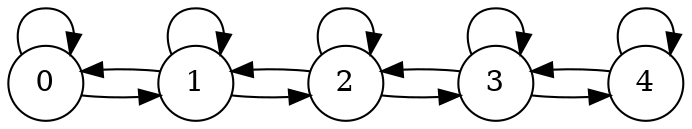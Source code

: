 digraph finite_state_machine {
    rankdir=LR;
    size="8,5"
    node [shape = circle];
    0 -> 0;
    0 -> 1;
    1 -> 0;
    1 -> 1;
    1 -> 2;
    2 -> 1;
    2 -> 2;
    2 -> 3;
    3 -> 2;
    3 -> 3;
    3 -> 4;
    4 -> 3;
    4 -> 4;
}
